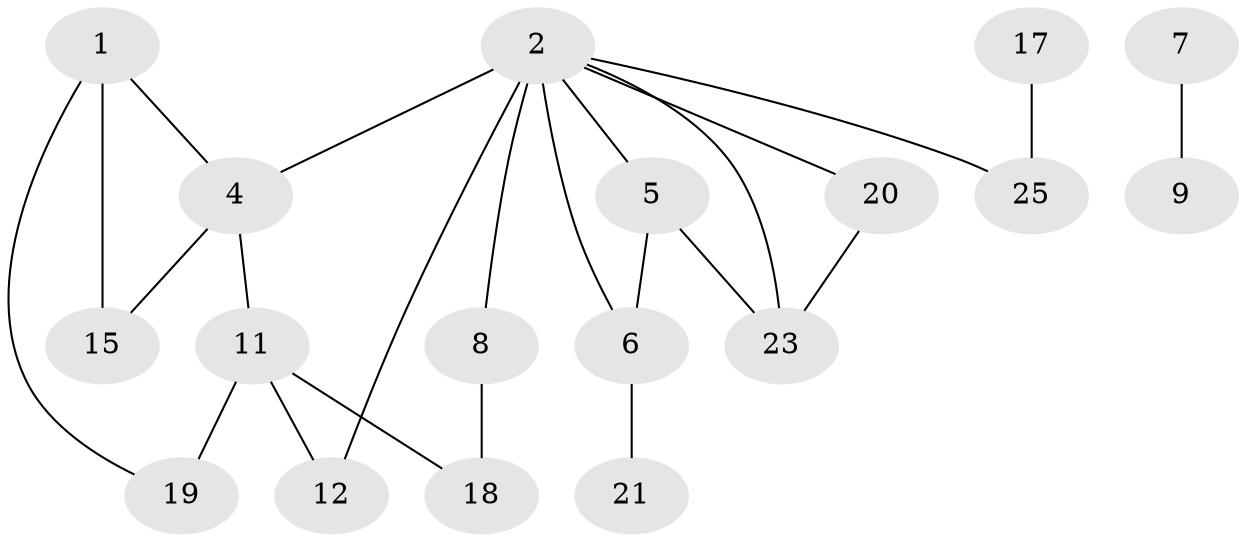 // original degree distribution, {3: 0.18518518518518517, 2: 0.24691358024691357, 1: 0.24691358024691357, 0: 0.16049382716049382, 4: 0.12345679012345678, 5: 0.037037037037037035}
// Generated by graph-tools (version 1.1) at 2025/48/03/04/25 22:48:07]
// undirected, 18 vertices, 23 edges
graph export_dot {
  node [color=gray90,style=filled];
  1;
  2;
  4;
  5;
  6;
  7;
  8;
  9;
  11;
  12;
  15;
  17;
  18;
  19;
  20;
  21;
  23;
  25;
  1 -- 4 [weight=1.0];
  1 -- 15 [weight=1.0];
  1 -- 19 [weight=1.0];
  2 -- 4 [weight=2.0];
  2 -- 5 [weight=2.0];
  2 -- 6 [weight=1.0];
  2 -- 8 [weight=1.0];
  2 -- 12 [weight=2.0];
  2 -- 20 [weight=1.0];
  2 -- 23 [weight=1.0];
  2 -- 25 [weight=1.0];
  4 -- 11 [weight=1.0];
  4 -- 15 [weight=2.0];
  5 -- 6 [weight=1.0];
  5 -- 23 [weight=3.0];
  6 -- 21 [weight=1.0];
  7 -- 9 [weight=2.0];
  8 -- 18 [weight=1.0];
  11 -- 12 [weight=1.0];
  11 -- 18 [weight=1.0];
  11 -- 19 [weight=2.0];
  17 -- 25 [weight=1.0];
  20 -- 23 [weight=1.0];
}

